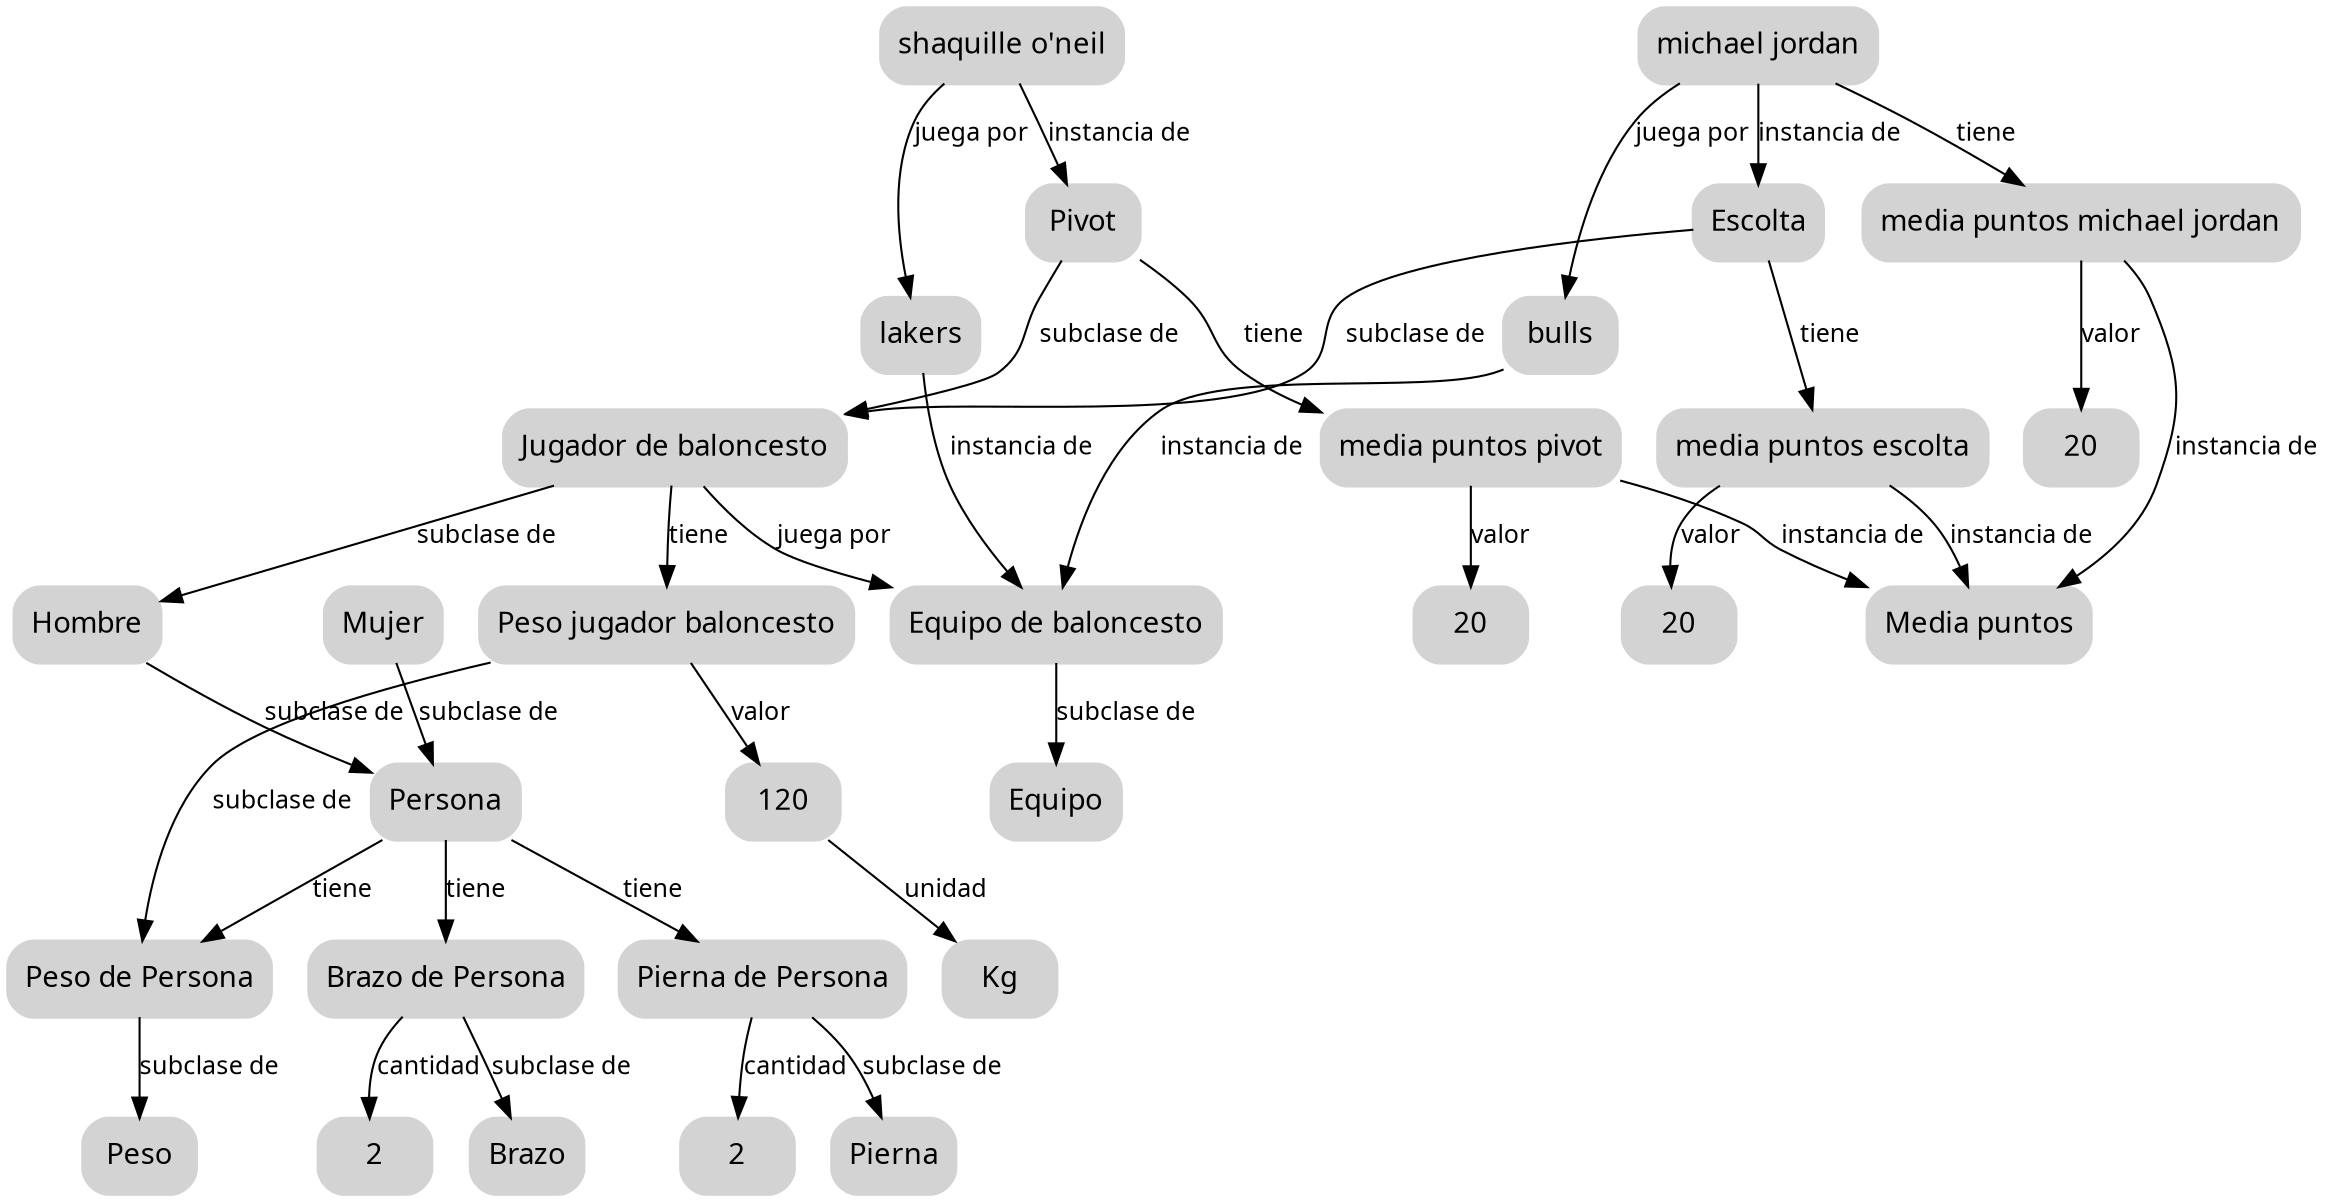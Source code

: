 # dot -Tpng ejercicio_evaluable.dot -o ejercicio_evaluable.png
digraph ejercicio6{
        node  [style="rounded,filled,bold", shape=box, fontname="Nimbus", color="lightgray"]
        edge  [fontname="Nimbus" weight=2, fontsize=12]


	A [label = "Persona"]
	B [label = "Brazo de Persona"]
	B1[label = "Brazo"]
	B2[label = "2"]
	C [label = "Pierna de Persona"]
	C1[label = "Pierna"]
	C2[label = "2"]
	D [label = "Jugador de baloncesto"]
	E [label = "Escolta"]
	F [label = "Pivot"]
	G [label = "michael jordan"]
	H [label = "shaquille o'neil"]
	I [label = "Media puntos"]	
	L [label = "media puntos escolta"]	
	M [label = "media puntos michael jordan"]	
	N [label = "media puntos pivot"]	
	O [label = "20"]	
	P [label = "20"]	
	Q [label = "20"]	
	R [label = "Peso jugador baloncesto"]
	S [label = "Peso"]
	T [label = "120"]
	U [label = "Kg"]
	V1[label = "Hombre"]
	V2[label = "Mujer"]	
	Z [label = "Peso de Persona"]
	Eq[label = "Equipo"]
	EB[label = "Equipo de baloncesto"]
	bu[label = "bulls"]
	la[label = "lakers"]

	A -> B [label = "tiene"]
	A -> C [label = "tiene"]
	E -> D [label = "subclase de"]
	F -> D [label = "subclase de"]
	G -> E [label = "instancia de"]
	H -> F [label = "instancia de"]
	E -> L [label = "tiene"]
	F -> N [label = "tiene"]
	G -> M [label = "tiene"]
	L -> I [label = "instancia de"]
	M -> I [label = "instancia de"]
	N -> I [label = "instancia de"]
	L -> O [label = "valor"]
	M -> P [label = "valor"]
	N -> Q [label = "valor"] 
	D -> R [label = "tiene"]
	R -> Z [label = "subclase de"]
	R -> T [label = "valor"]
	T -> U [label = "unidad"]
	B -> B1[label = "subclase de"]
	B -> B2[label = "cantidad"]
	C -> C1[label = "subclase de"]
	C -> C2[label = "cantidad"]
	V1 -> A[label = "subclase de"]
	V2 -> A[label = "subclase de"]
	D -> V1[label = "subclase de"]
	A -> Z [label = "tiene"]
	Z -> S [label = "subclase de"]
	EB -> Eq [label = "subclase de"]
	bu -> EB [label = "instancia de"]
	la -> EB [label = "instancia de"]
	D -> EB [label = "juega por"]
	#D -> I [label = "tiene"]
	G -> bu [label = "juega por"]
	H -> la [label = "juega por"]
}